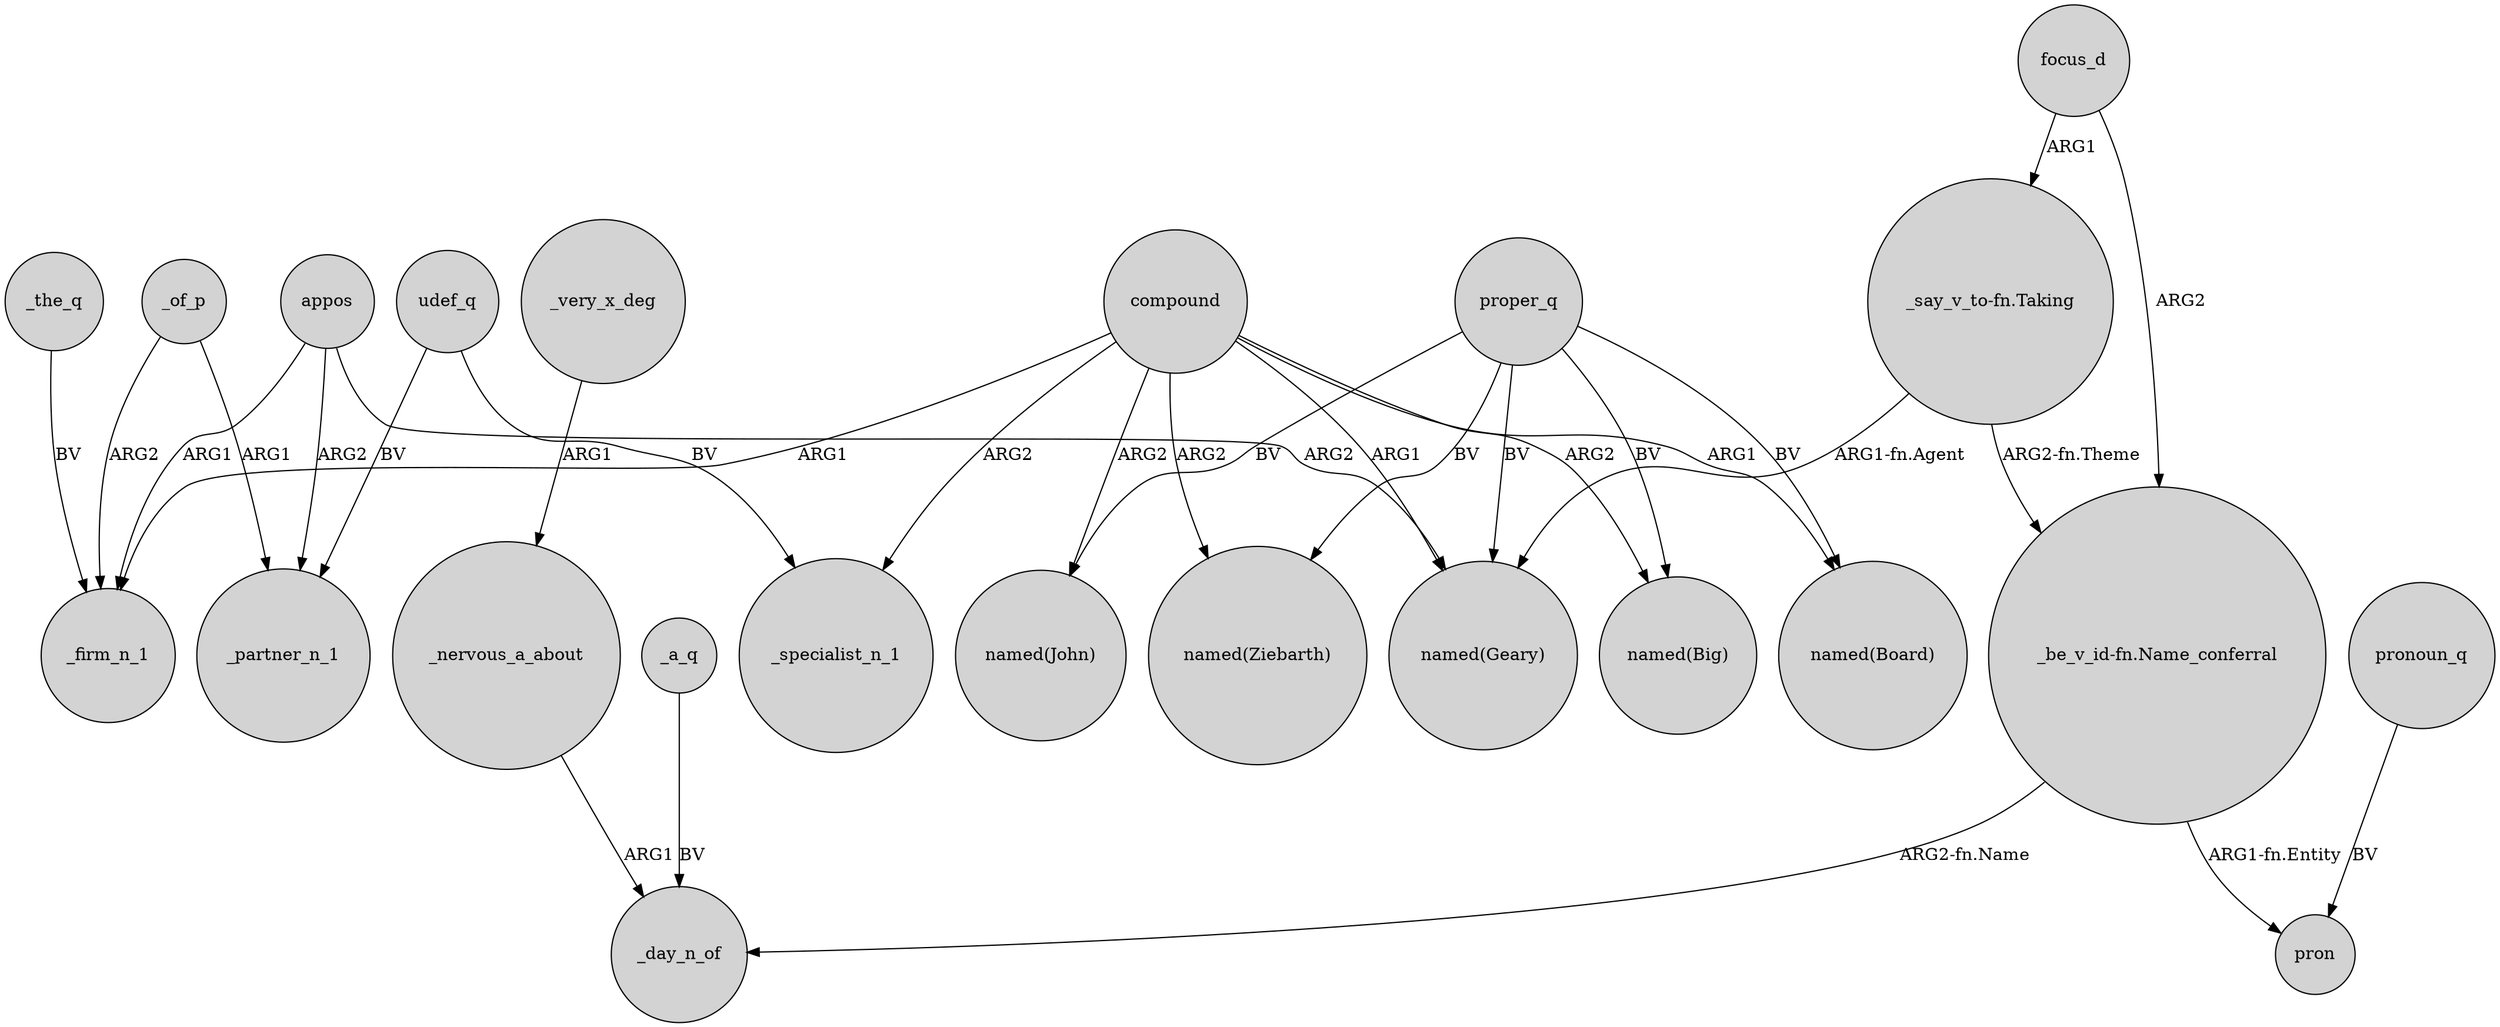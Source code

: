 digraph {
	node [shape=circle style=filled]
	compound -> _specialist_n_1 [label=ARG2]
	"_say_v_to-fn.Taking" -> "_be_v_id-fn.Name_conferral" [label="ARG2-fn.Theme"]
	focus_d -> "_say_v_to-fn.Taking" [label=ARG1]
	_a_q -> _day_n_of [label=BV]
	appos -> "named(Geary)" [label=ARG2]
	compound -> "named(Big)" [label=ARG2]
	appos -> _partner_n_1 [label=ARG2]
	compound -> "named(Ziebarth)" [label=ARG2]
	proper_q -> "named(Geary)" [label=BV]
	"_say_v_to-fn.Taking" -> "named(Geary)" [label="ARG1-fn.Agent"]
	pronoun_q -> pron [label=BV]
	udef_q -> _partner_n_1 [label=BV]
	compound -> "named(John)" [label=ARG2]
	_the_q -> _firm_n_1 [label=BV]
	udef_q -> _specialist_n_1 [label=BV]
	appos -> _firm_n_1 [label=ARG1]
	_very_x_deg -> _nervous_a_about [label=ARG1]
	"_be_v_id-fn.Name_conferral" -> _day_n_of [label="ARG2-fn.Name"]
	"_be_v_id-fn.Name_conferral" -> pron [label="ARG1-fn.Entity"]
	proper_q -> "named(Big)" [label=BV]
	compound -> _firm_n_1 [label=ARG1]
	compound -> "named(Geary)" [label=ARG1]
	proper_q -> "named(Board)" [label=BV]
	proper_q -> "named(Ziebarth)" [label=BV]
	_nervous_a_about -> _day_n_of [label=ARG1]
	_of_p -> _firm_n_1 [label=ARG2]
	compound -> "named(Board)" [label=ARG1]
	_of_p -> _partner_n_1 [label=ARG1]
	focus_d -> "_be_v_id-fn.Name_conferral" [label=ARG2]
	proper_q -> "named(John)" [label=BV]
}
